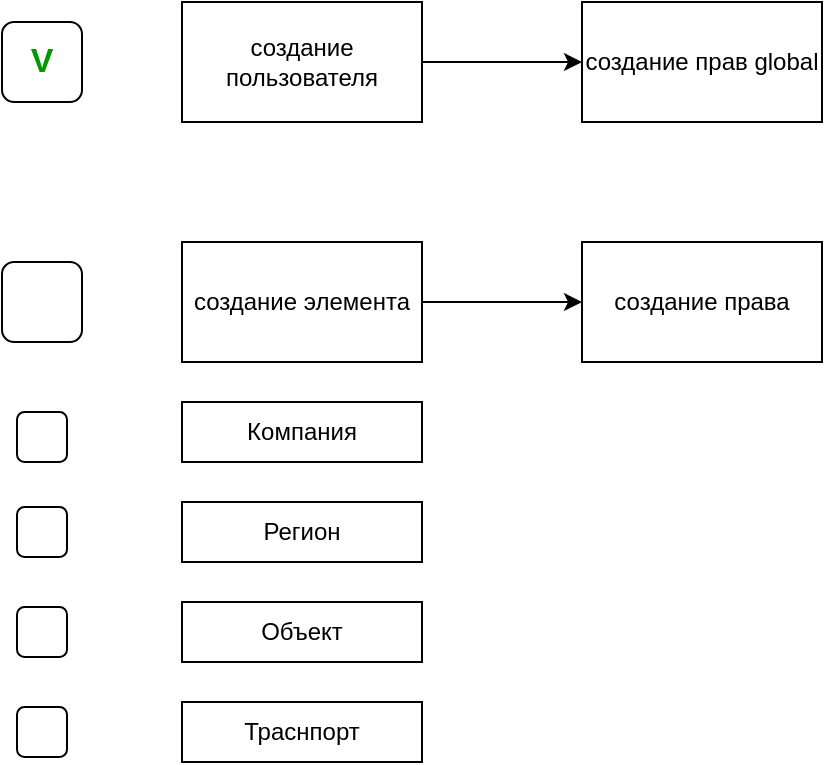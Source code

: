 <mxfile version="24.0.7" type="github">
  <diagram name="Страница — 1" id="eoBhKLuC5TunS1IDavNl">
    <mxGraphModel dx="1687" dy="921" grid="1" gridSize="10" guides="1" tooltips="1" connect="1" arrows="1" fold="1" page="1" pageScale="1" pageWidth="827" pageHeight="1169" math="0" shadow="0">
      <root>
        <mxCell id="0" />
        <mxCell id="1" parent="0" />
        <mxCell id="TGFdMOWLCZTHge6s0m2C-25" value="" style="edgeStyle=orthogonalEdgeStyle;rounded=0;orthogonalLoop=1;jettySize=auto;html=1;" edge="1" parent="1" source="TGFdMOWLCZTHge6s0m2C-22" target="TGFdMOWLCZTHge6s0m2C-24">
          <mxGeometry relative="1" as="geometry" />
        </mxCell>
        <mxCell id="TGFdMOWLCZTHge6s0m2C-22" value="создание пользователя" style="whiteSpace=wrap;html=1;rounded=0;" vertex="1" parent="1">
          <mxGeometry x="130" y="70" width="120" height="60" as="geometry" />
        </mxCell>
        <mxCell id="TGFdMOWLCZTHge6s0m2C-24" value="создание прав global" style="whiteSpace=wrap;html=1;rounded=0;" vertex="1" parent="1">
          <mxGeometry x="330" y="70" width="120" height="60" as="geometry" />
        </mxCell>
        <mxCell id="TGFdMOWLCZTHge6s0m2C-28" value="" style="edgeStyle=orthogonalEdgeStyle;rounded=0;orthogonalLoop=1;jettySize=auto;html=1;" edge="1" parent="1" source="TGFdMOWLCZTHge6s0m2C-26" target="TGFdMOWLCZTHge6s0m2C-27">
          <mxGeometry relative="1" as="geometry" />
        </mxCell>
        <mxCell id="TGFdMOWLCZTHge6s0m2C-26" value="создание элемента" style="rounded=0;whiteSpace=wrap;html=1;" vertex="1" parent="1">
          <mxGeometry x="130" y="190" width="120" height="60" as="geometry" />
        </mxCell>
        <mxCell id="TGFdMOWLCZTHge6s0m2C-27" value="создание права" style="whiteSpace=wrap;html=1;rounded=0;" vertex="1" parent="1">
          <mxGeometry x="330" y="190" width="120" height="60" as="geometry" />
        </mxCell>
        <mxCell id="TGFdMOWLCZTHge6s0m2C-31" value="&lt;b&gt;&lt;font color=&quot;#009900&quot; style=&quot;font-size: 17px;&quot;&gt;V&lt;/font&gt;&lt;/b&gt;" style="rounded=1;whiteSpace=wrap;html=1;" vertex="1" parent="1">
          <mxGeometry x="40" y="80" width="40" height="40" as="geometry" />
        </mxCell>
        <mxCell id="TGFdMOWLCZTHge6s0m2C-32" value="" style="rounded=1;whiteSpace=wrap;html=1;" vertex="1" parent="1">
          <mxGeometry x="40" y="200" width="40" height="40" as="geometry" />
        </mxCell>
        <mxCell id="TGFdMOWLCZTHge6s0m2C-33" value="Компания" style="rounded=0;whiteSpace=wrap;html=1;" vertex="1" parent="1">
          <mxGeometry x="130" y="270" width="120" height="30" as="geometry" />
        </mxCell>
        <mxCell id="TGFdMOWLCZTHge6s0m2C-34" value="Регион" style="rounded=0;whiteSpace=wrap;html=1;" vertex="1" parent="1">
          <mxGeometry x="130" y="320" width="120" height="30" as="geometry" />
        </mxCell>
        <mxCell id="TGFdMOWLCZTHge6s0m2C-35" value="Объект" style="rounded=0;whiteSpace=wrap;html=1;" vertex="1" parent="1">
          <mxGeometry x="130" y="370" width="120" height="30" as="geometry" />
        </mxCell>
        <mxCell id="TGFdMOWLCZTHge6s0m2C-36" value="Траснпорт" style="rounded=0;whiteSpace=wrap;html=1;" vertex="1" parent="1">
          <mxGeometry x="130" y="420" width="120" height="30" as="geometry" />
        </mxCell>
        <mxCell id="TGFdMOWLCZTHge6s0m2C-38" value="" style="rounded=1;whiteSpace=wrap;html=1;" vertex="1" parent="1">
          <mxGeometry x="47.5" y="275" width="25" height="25" as="geometry" />
        </mxCell>
        <mxCell id="TGFdMOWLCZTHge6s0m2C-39" value="" style="rounded=1;whiteSpace=wrap;html=1;" vertex="1" parent="1">
          <mxGeometry x="47.5" y="322.5" width="25" height="25" as="geometry" />
        </mxCell>
        <mxCell id="TGFdMOWLCZTHge6s0m2C-40" value="" style="rounded=1;whiteSpace=wrap;html=1;" vertex="1" parent="1">
          <mxGeometry x="47.5" y="372.5" width="25" height="25" as="geometry" />
        </mxCell>
        <mxCell id="TGFdMOWLCZTHge6s0m2C-41" value="" style="rounded=1;whiteSpace=wrap;html=1;" vertex="1" parent="1">
          <mxGeometry x="47.5" y="422.5" width="25" height="25" as="geometry" />
        </mxCell>
      </root>
    </mxGraphModel>
  </diagram>
</mxfile>
